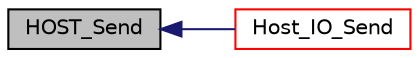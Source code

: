 digraph "HOST_Send"
{
  edge [fontname="Helvetica",fontsize="10",labelfontname="Helvetica",labelfontsize="10"];
  node [fontname="Helvetica",fontsize="10",shape=record];
  rankdir="LR";
  Node18 [label="HOST_Send",height=0.2,width=0.4,color="black", fillcolor="grey75", style="filled", fontcolor="black"];
  Node18 -> Node19 [dir="back",color="midnightblue",fontsize="10",style="solid",fontname="Helvetica"];
  Node19 [label="Host_IO_Send",height=0.2,width=0.4,color="red", fillcolor="white", style="filled",URL="$host__io__uart_8h.html#a719ad6da4502e713f1573b5353af9617"];
}
